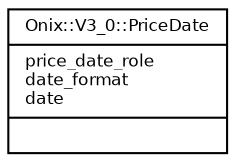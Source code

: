 digraph G {
  fontname = "Bitstream Vera Sans"
  fontsize = 8

  node [
    fontname = "Bitstream Vera Sans"
    fontsize = 8
    shape = "record"
  ]

  edge [
    fontname = "Bitstream Vera Sans"
    fontsize = 8
  ]

  PriceDate [
    label = "{Onix::V3_0::PriceDate\l|price_date_role\ldate_format\ldate\l|\l}"
  ]




}
